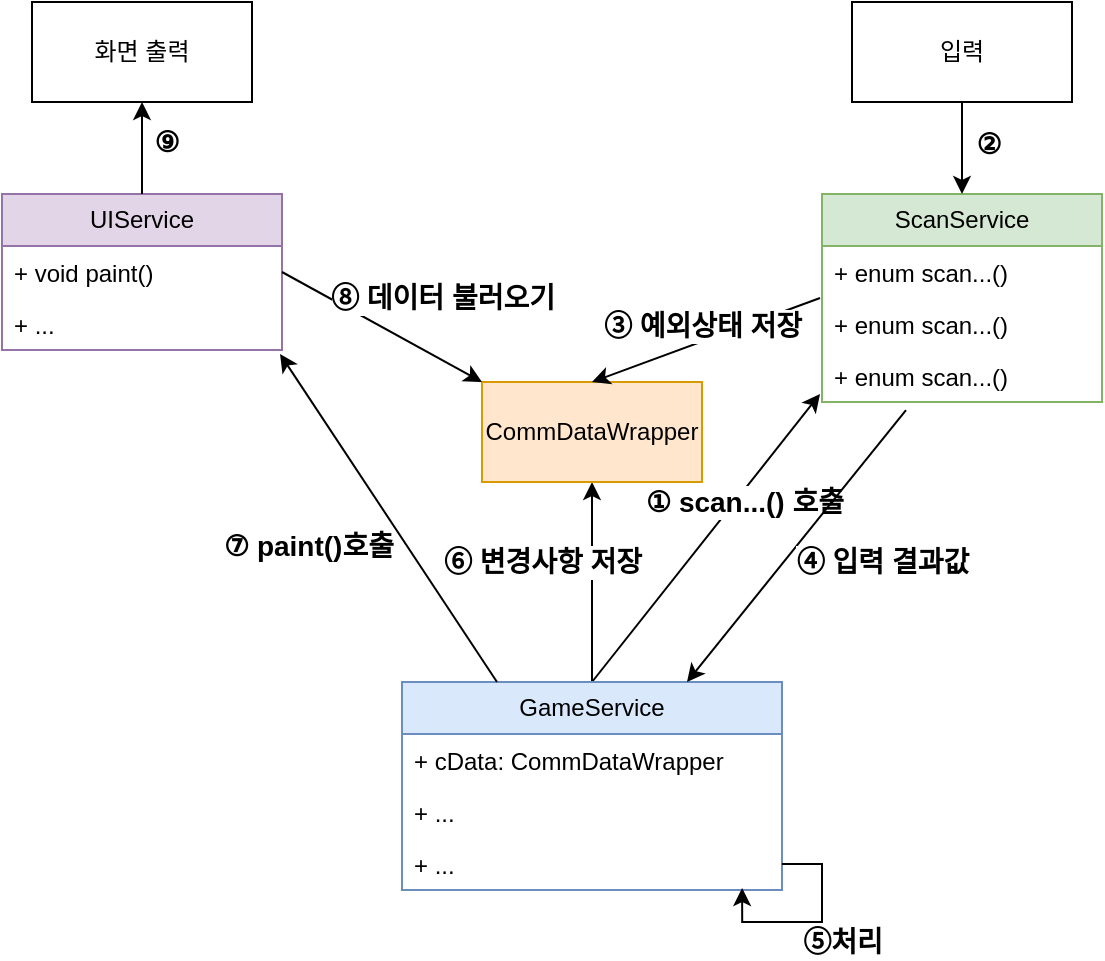 <mxfile version="24.3.1" type="device">
  <diagram name="Page-1" id="tnvgZM0FmMJcun1g3rQK">
    <mxGraphModel dx="2074" dy="1106" grid="1" gridSize="10" guides="1" tooltips="1" connect="1" arrows="1" fold="1" page="1" pageScale="1" pageWidth="850" pageHeight="1100" math="0" shadow="0">
      <root>
        <mxCell id="0" />
        <mxCell id="1" parent="0" />
        <mxCell id="3p-_I693n1i471xa-Qc9-12" value="" style="endArrow=classic;html=1;rounded=0;entryX=0.5;entryY=1;entryDx=0;entryDy=0;exitX=0.5;exitY=0;exitDx=0;exitDy=0;" parent="1" source="H4eRWL_duDmwru0D2X4C-7" target="H4eRWL_duDmwru0D2X4C-18" edge="1">
          <mxGeometry width="50" height="50" relative="1" as="geometry">
            <mxPoint x="415" y="620" as="sourcePoint" />
            <mxPoint x="495" y="620" as="targetPoint" />
          </mxGeometry>
        </mxCell>
        <mxCell id="3p-_I693n1i471xa-Qc9-13" value="⑥ 변경사항 저장" style="edgeLabel;html=1;align=center;verticalAlign=middle;resizable=0;points=[];fontSize=14;fontFamily=Helvetica;fontStyle=1" parent="3p-_I693n1i471xa-Qc9-12" vertex="1" connectable="0">
          <mxGeometry x="-0.071" y="1" relative="1" as="geometry">
            <mxPoint x="-24" y="-14" as="offset" />
          </mxGeometry>
        </mxCell>
        <mxCell id="3p-_I693n1i471xa-Qc9-18" value="" style="endArrow=classic;html=1;rounded=0;entryX=-0.007;entryY=0.846;entryDx=0;entryDy=0;exitX=0.5;exitY=0;exitDx=0;exitDy=0;entryPerimeter=0;" parent="1" source="H4eRWL_duDmwru0D2X4C-7" target="H4eRWL_duDmwru0D2X4C-14" edge="1">
          <mxGeometry width="50" height="50" relative="1" as="geometry">
            <mxPoint x="415" y="510" as="sourcePoint" />
            <mxPoint x="360" y="435" as="targetPoint" />
          </mxGeometry>
        </mxCell>
        <mxCell id="3p-_I693n1i471xa-Qc9-19" value="① scan...() 호출" style="edgeLabel;html=1;align=center;verticalAlign=middle;resizable=0;points=[];fontSize=14;fontFamily=Helvetica;fontStyle=1" parent="3p-_I693n1i471xa-Qc9-18" vertex="1" connectable="0">
          <mxGeometry x="-0.071" y="1" relative="1" as="geometry">
            <mxPoint x="23" y="-23" as="offset" />
          </mxGeometry>
        </mxCell>
        <mxCell id="H4eRWL_duDmwru0D2X4C-3" value="UIService" style="swimlane;fontStyle=0;childLayout=stackLayout;horizontal=1;startSize=26;fillColor=#e1d5e7;horizontalStack=0;resizeParent=1;resizeParentMax=0;resizeLast=0;collapsible=1;marginBottom=0;whiteSpace=wrap;html=1;strokeColor=#9673a6;" vertex="1" parent="1">
          <mxGeometry x="130" y="376" width="140" height="78" as="geometry" />
        </mxCell>
        <mxCell id="H4eRWL_duDmwru0D2X4C-4" value="+ void paint()" style="text;strokeColor=none;fillColor=none;align=left;verticalAlign=top;spacingLeft=4;spacingRight=4;overflow=hidden;rotatable=0;points=[[0,0.5],[1,0.5]];portConstraint=eastwest;whiteSpace=wrap;html=1;" vertex="1" parent="H4eRWL_duDmwru0D2X4C-3">
          <mxGeometry y="26" width="140" height="26" as="geometry" />
        </mxCell>
        <mxCell id="H4eRWL_duDmwru0D2X4C-6" value="+ ..." style="text;strokeColor=none;fillColor=none;align=left;verticalAlign=top;spacingLeft=4;spacingRight=4;overflow=hidden;rotatable=0;points=[[0,0.5],[1,0.5]];portConstraint=eastwest;whiteSpace=wrap;html=1;" vertex="1" parent="H4eRWL_duDmwru0D2X4C-3">
          <mxGeometry y="52" width="140" height="26" as="geometry" />
        </mxCell>
        <mxCell id="H4eRWL_duDmwru0D2X4C-7" value="GameService" style="swimlane;fontStyle=0;childLayout=stackLayout;horizontal=1;startSize=26;fillColor=#dae8fc;horizontalStack=0;resizeParent=1;resizeParentMax=0;resizeLast=0;collapsible=1;marginBottom=0;whiteSpace=wrap;html=1;strokeColor=#6c8ebf;" vertex="1" parent="1">
          <mxGeometry x="330" y="620" width="190" height="104" as="geometry" />
        </mxCell>
        <mxCell id="H4eRWL_duDmwru0D2X4C-8" value="+ cData: CommDataWrapper" style="text;strokeColor=none;fillColor=none;align=left;verticalAlign=top;spacingLeft=4;spacingRight=4;overflow=hidden;rotatable=0;points=[[0,0.5],[1,0.5]];portConstraint=eastwest;whiteSpace=wrap;html=1;" vertex="1" parent="H4eRWL_duDmwru0D2X4C-7">
          <mxGeometry y="26" width="190" height="26" as="geometry" />
        </mxCell>
        <mxCell id="H4eRWL_duDmwru0D2X4C-9" value="+ ..." style="text;strokeColor=none;fillColor=none;align=left;verticalAlign=top;spacingLeft=4;spacingRight=4;overflow=hidden;rotatable=0;points=[[0,0.5],[1,0.5]];portConstraint=eastwest;whiteSpace=wrap;html=1;" vertex="1" parent="H4eRWL_duDmwru0D2X4C-7">
          <mxGeometry y="52" width="190" height="26" as="geometry" />
        </mxCell>
        <mxCell id="H4eRWL_duDmwru0D2X4C-10" value="+ ..." style="text;strokeColor=none;fillColor=none;align=left;verticalAlign=top;spacingLeft=4;spacingRight=4;overflow=hidden;rotatable=0;points=[[0,0.5],[1,0.5]];portConstraint=eastwest;whiteSpace=wrap;html=1;" vertex="1" parent="H4eRWL_duDmwru0D2X4C-7">
          <mxGeometry y="78" width="190" height="26" as="geometry" />
        </mxCell>
        <mxCell id="H4eRWL_duDmwru0D2X4C-39" value="&lt;b style=&quot;font-size: 14px;&quot;&gt;⑤처리&lt;/b&gt;" style="edgeStyle=orthogonalEdgeStyle;rounded=0;orthogonalLoop=1;jettySize=auto;html=1;exitX=1;exitY=0.5;exitDx=0;exitDy=0;entryX=0.895;entryY=0.962;entryDx=0;entryDy=0;entryPerimeter=0;fontSize=14;" edge="1" parent="H4eRWL_duDmwru0D2X4C-7" source="H4eRWL_duDmwru0D2X4C-10" target="H4eRWL_duDmwru0D2X4C-10">
          <mxGeometry x="-0.074" y="14" relative="1" as="geometry">
            <Array as="points">
              <mxPoint x="210" y="91" />
              <mxPoint x="210" y="120" />
              <mxPoint x="170" y="120" />
            </Array>
            <mxPoint x="10" y="-4" as="offset" />
          </mxGeometry>
        </mxCell>
        <mxCell id="H4eRWL_duDmwru0D2X4C-11" value="ScanService" style="swimlane;fontStyle=0;childLayout=stackLayout;horizontal=1;startSize=26;fillColor=#d5e8d4;horizontalStack=0;resizeParent=1;resizeParentMax=0;resizeLast=0;collapsible=1;marginBottom=0;whiteSpace=wrap;html=1;strokeColor=#82b366;" vertex="1" parent="1">
          <mxGeometry x="540" y="376" width="140" height="104" as="geometry" />
        </mxCell>
        <mxCell id="H4eRWL_duDmwru0D2X4C-12" value="+ enum scan...()" style="text;strokeColor=none;fillColor=none;align=left;verticalAlign=top;spacingLeft=4;spacingRight=4;overflow=hidden;rotatable=0;points=[[0,0.5],[1,0.5]];portConstraint=eastwest;whiteSpace=wrap;html=1;" vertex="1" parent="H4eRWL_duDmwru0D2X4C-11">
          <mxGeometry y="26" width="140" height="26" as="geometry" />
        </mxCell>
        <mxCell id="H4eRWL_duDmwru0D2X4C-13" value="+ enum scan...()" style="text;strokeColor=none;fillColor=none;align=left;verticalAlign=top;spacingLeft=4;spacingRight=4;overflow=hidden;rotatable=0;points=[[0,0.5],[1,0.5]];portConstraint=eastwest;whiteSpace=wrap;html=1;" vertex="1" parent="H4eRWL_duDmwru0D2X4C-11">
          <mxGeometry y="52" width="140" height="26" as="geometry" />
        </mxCell>
        <mxCell id="H4eRWL_duDmwru0D2X4C-14" value="+ enum scan...()" style="text;strokeColor=none;fillColor=none;align=left;verticalAlign=top;spacingLeft=4;spacingRight=4;overflow=hidden;rotatable=0;points=[[0,0.5],[1,0.5]];portConstraint=eastwest;whiteSpace=wrap;html=1;" vertex="1" parent="H4eRWL_duDmwru0D2X4C-11">
          <mxGeometry y="78" width="140" height="26" as="geometry" />
        </mxCell>
        <mxCell id="H4eRWL_duDmwru0D2X4C-18" value="CommDataWrapper" style="html=1;whiteSpace=wrap;fillColor=#ffe6cc;strokeColor=#d79b00;" vertex="1" parent="1">
          <mxGeometry x="370" y="470" width="110" height="50" as="geometry" />
        </mxCell>
        <mxCell id="H4eRWL_duDmwru0D2X4C-23" value="" style="endArrow=classic;html=1;rounded=0;entryX=0;entryY=0;entryDx=0;entryDy=0;exitX=1;exitY=0.5;exitDx=0;exitDy=0;" edge="1" parent="1" source="H4eRWL_duDmwru0D2X4C-4" target="H4eRWL_duDmwru0D2X4C-18">
          <mxGeometry width="50" height="50" relative="1" as="geometry">
            <mxPoint x="435" y="630" as="sourcePoint" />
            <mxPoint x="282" y="462" as="targetPoint" />
          </mxGeometry>
        </mxCell>
        <mxCell id="H4eRWL_duDmwru0D2X4C-24" value="⑧ 데이터 불러오기" style="edgeLabel;html=1;align=center;verticalAlign=middle;resizable=0;points=[];fontSize=14;fontFamily=Helvetica;fontStyle=1" vertex="1" connectable="0" parent="H4eRWL_duDmwru0D2X4C-23">
          <mxGeometry x="-0.071" y="1" relative="1" as="geometry">
            <mxPoint x="33" y="-12" as="offset" />
          </mxGeometry>
        </mxCell>
        <mxCell id="H4eRWL_duDmwru0D2X4C-25" value="화면 출력" style="html=1;whiteSpace=wrap;" vertex="1" parent="1">
          <mxGeometry x="145" y="280" width="110" height="50" as="geometry" />
        </mxCell>
        <mxCell id="H4eRWL_duDmwru0D2X4C-26" value="" style="endArrow=classic;html=1;rounded=0;entryX=0.5;entryY=1;entryDx=0;entryDy=0;exitX=0.5;exitY=0;exitDx=0;exitDy=0;" edge="1" parent="1" source="H4eRWL_duDmwru0D2X4C-3" target="H4eRWL_duDmwru0D2X4C-25">
          <mxGeometry width="50" height="50" relative="1" as="geometry">
            <mxPoint x="280" y="425" as="sourcePoint" />
            <mxPoint x="380" y="480" as="targetPoint" />
          </mxGeometry>
        </mxCell>
        <mxCell id="H4eRWL_duDmwru0D2X4C-27" value="⑨" style="edgeLabel;html=1;align=center;verticalAlign=middle;resizable=0;points=[];fontSize=14;fontFamily=Helvetica;fontStyle=1" vertex="1" connectable="0" parent="H4eRWL_duDmwru0D2X4C-26">
          <mxGeometry x="-0.071" y="1" relative="1" as="geometry">
            <mxPoint x="13" y="-5" as="offset" />
          </mxGeometry>
        </mxCell>
        <mxCell id="H4eRWL_duDmwru0D2X4C-29" value="입력" style="html=1;whiteSpace=wrap;" vertex="1" parent="1">
          <mxGeometry x="555" y="280" width="110" height="50" as="geometry" />
        </mxCell>
        <mxCell id="H4eRWL_duDmwru0D2X4C-30" value="" style="endArrow=classic;html=1;rounded=0;entryX=0.75;entryY=0;entryDx=0;entryDy=0;exitX=0.3;exitY=1.154;exitDx=0;exitDy=0;exitPerimeter=0;" edge="1" parent="1" source="H4eRWL_duDmwru0D2X4C-14" target="H4eRWL_duDmwru0D2X4C-7">
          <mxGeometry width="50" height="50" relative="1" as="geometry">
            <mxPoint x="435" y="630" as="sourcePoint" />
            <mxPoint x="549" y="486" as="targetPoint" />
          </mxGeometry>
        </mxCell>
        <mxCell id="H4eRWL_duDmwru0D2X4C-31" value="④ 입력 결과값" style="edgeLabel;html=1;align=center;verticalAlign=middle;resizable=0;points=[];fontSize=14;fontFamily=Helvetica;fontStyle=1" vertex="1" connectable="0" parent="H4eRWL_duDmwru0D2X4C-30">
          <mxGeometry x="-0.071" y="1" relative="1" as="geometry">
            <mxPoint x="38" y="12" as="offset" />
          </mxGeometry>
        </mxCell>
        <mxCell id="H4eRWL_duDmwru0D2X4C-32" value="" style="endArrow=classic;html=1;rounded=0;entryX=0.5;entryY=0;entryDx=0;entryDy=0;exitX=-0.007;exitY=1;exitDx=0;exitDy=0;exitPerimeter=0;" edge="1" parent="1" source="H4eRWL_duDmwru0D2X4C-12" target="H4eRWL_duDmwru0D2X4C-18">
          <mxGeometry width="50" height="50" relative="1" as="geometry">
            <mxPoint x="482" y="220" as="sourcePoint" />
            <mxPoint x="425" y="435" as="targetPoint" />
          </mxGeometry>
        </mxCell>
        <mxCell id="H4eRWL_duDmwru0D2X4C-33" value="③ 예외상태 저장" style="edgeLabel;html=1;align=center;verticalAlign=middle;resizable=0;points=[];fontSize=14;fontFamily=Helvetica;fontStyle=1" vertex="1" connectable="0" parent="H4eRWL_duDmwru0D2X4C-32">
          <mxGeometry x="-0.071" y="1" relative="1" as="geometry">
            <mxPoint x="-7" y="-7" as="offset" />
          </mxGeometry>
        </mxCell>
        <mxCell id="H4eRWL_duDmwru0D2X4C-34" value="" style="endArrow=classic;html=1;rounded=0;entryX=0.5;entryY=0;entryDx=0;entryDy=0;exitX=0.5;exitY=1;exitDx=0;exitDy=0;" edge="1" parent="1" source="H4eRWL_duDmwru0D2X4C-29" target="H4eRWL_duDmwru0D2X4C-11">
          <mxGeometry width="50" height="50" relative="1" as="geometry">
            <mxPoint x="834" y="450" as="sourcePoint" />
            <mxPoint x="720" y="492" as="targetPoint" />
          </mxGeometry>
        </mxCell>
        <mxCell id="H4eRWL_duDmwru0D2X4C-35" value="②" style="edgeLabel;html=1;align=center;verticalAlign=middle;resizable=0;points=[];fontSize=14;fontFamily=Helvetica;fontStyle=1" vertex="1" connectable="0" parent="H4eRWL_duDmwru0D2X4C-34">
          <mxGeometry x="-0.071" y="1" relative="1" as="geometry">
            <mxPoint x="12" y="-1" as="offset" />
          </mxGeometry>
        </mxCell>
        <mxCell id="H4eRWL_duDmwru0D2X4C-36" value="" style="endArrow=classic;html=1;rounded=0;exitX=0.25;exitY=0;exitDx=0;exitDy=0;entryX=0.993;entryY=1.077;entryDx=0;entryDy=0;entryPerimeter=0;" edge="1" parent="1" source="H4eRWL_duDmwru0D2X4C-7" target="H4eRWL_duDmwru0D2X4C-6">
          <mxGeometry width="50" height="50" relative="1" as="geometry">
            <mxPoint x="425" y="620" as="sourcePoint" />
            <mxPoint x="290" y="460" as="targetPoint" />
          </mxGeometry>
        </mxCell>
        <mxCell id="H4eRWL_duDmwru0D2X4C-37" value="⑦ paint()호출" style="edgeLabel;html=1;align=center;verticalAlign=middle;resizable=0;points=[];fontSize=14;fontFamily=Helvetica;fontStyle=1" vertex="1" connectable="0" parent="H4eRWL_duDmwru0D2X4C-36">
          <mxGeometry x="-0.071" y="1" relative="1" as="geometry">
            <mxPoint x="-43" y="8" as="offset" />
          </mxGeometry>
        </mxCell>
      </root>
    </mxGraphModel>
  </diagram>
</mxfile>
